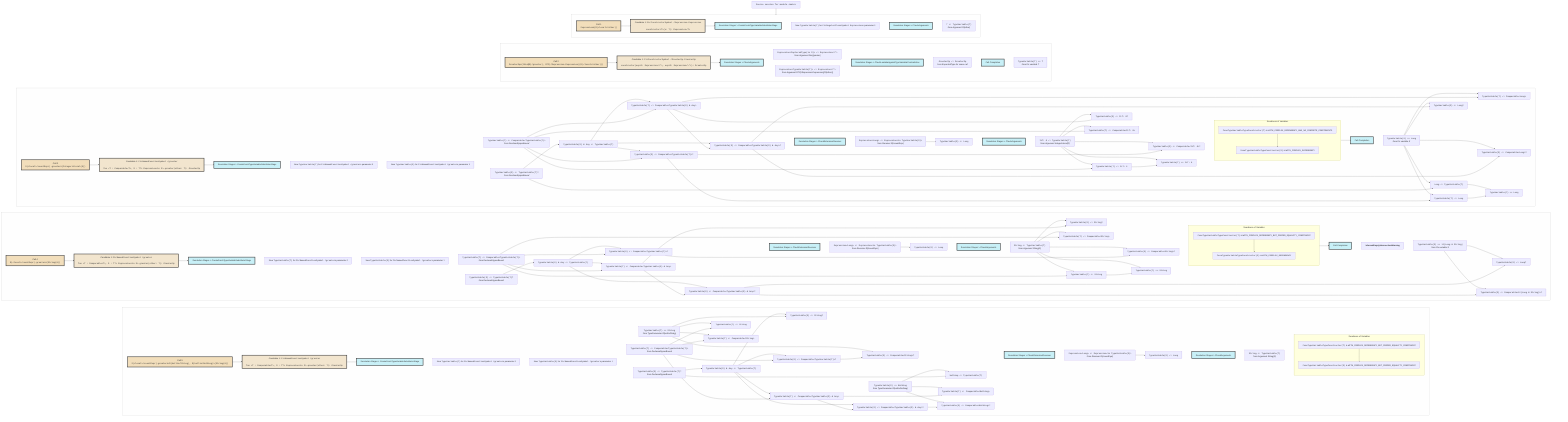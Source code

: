 flowchart TD
    classDef nowrapClass text-align:center,white-space:nowrap;
    classDef callStyle fill:#f2debb,stroke:#333,stroke-width:4px;
    classDef candidateStyle fill:#f2e5ce,stroke:#333,stroke-width:4px;
    classDef stageStyle fill:#c8f0f7,stroke:#333,stroke-width:4px;

    session0["<tt>Source session for module &lt;main></tt>"]
    class session0 nowrapClass;

    session0 --> callGraph78

        subgraph callGraph78["&nbsp;"]
            style callGraph78 fill:#fefefe,stroke:#aeaeae,stroke-width:1px;
            call77["Call 1<br><tt>Expression#(R|&lt;local>/other|)</tt>"]
            class call77 nowrapClass;
            class call77 callStyle;

            call77 --> candidate76

            candidate76["Candidate 1: <tt>FirConstructorSymbol /Expression.Expression</tt><br><br><tt>constructor&lt;T>(x: T): Expression&lt;T></tt>"]
            class candidate76 nowrapClass;
            class candidate76 candidateStyle;

            candidate76 --> stage56

            stage56["Resolution Stages > CreateFreshTypeVariableSubstitutorStage"]
            class stage56 nowrapClass;
            class stage56 stageStyle;

            stage56 ~~~ newVariable57

            newVariable57["New <tt>TypeVariable(T)</tt> for <tt>FirRegularClassSymbol Expression</tt>s parameter 0"]
            class newVariable57 nowrapClass;

            newVariable57 ~~~ stage61

            stage61["Resolution Stages > CheckArguments"]
            class stage61 nowrapClass;
            class stage61 stageStyle;
            constraint62["<tt>T &lt;: TypeVariable(T)</tt><br> <i>from Argument R|<local>/other|</i>"]
            class constraint62 nowrapClass;
            stage61 ~~~ constraint62
        end

        callGraph78 ~~~ callGraph108

        subgraph callGraph108["&nbsp;"]
            style callGraph108 fill:#fefefe,stroke:#aeaeae,stroke-width:1px;
            call107["Call 2<br><tt>GreaterOp#(this@R|/greater|, R?C|/Expression.Expression|(R|&lt;local>/other|))</tt>"]
            class call107 nowrapClass;
            class call107 callStyle;

            call107 --> candidate106

            candidate106["Candidate 1: <tt>FirConstructorSymbol /GreaterOp.GreaterOp</tt><br><br><tt>constructor(expr1: Expression&lt;\*>, expr2: Expression&lt;\*>): GreaterOp</tt>"]
            class candidate106 nowrapClass;
            class candidate106 candidateStyle;

            candidate106 --> stage88

            stage88["Resolution Stages > CheckArguments"]
            class stage88 nowrapClass;
            class stage88 stageStyle;
            constraint89["<tt>Expression&lt;CapturedType(in S)> &lt;: Expression&lt;\*></tt><br> <i>from Argument this|/greater|</i>"]
            class constraint89 nowrapClass;
            stage88 ~~~ constraint89
            constraint90["<tt>Expression&lt;TypeVariable(T)> &lt;: Expression&lt;\*></tt><br> <i>from Argument R?C|/Expression.Expression|(R|<local>/other|)</i>"]
            class constraint90 nowrapClass;
            stage88 ~~~ constraint90

            constraint89 ~~~ stage102
            constraint90 ~~~ stage102

            stage102["Resolution Stages > CheckLambdaAgainstTypeVariableContradiction"]
            class stage102 nowrapClass;
            class stage102 stageStyle;
            constraint103["<tt>GreaterOp &lt;: GreaterOp</tt><br> <i>from ExpectedType for some call</i>"]
            class constraint103 nowrapClass;
            stage102 ~~~ constraint103

            constraint103 ~~~ stage104

            stage104["Call Completion"]
            class stage104 nowrapClass;
            class stage104 stageStyle;
            constraint105["<tt>TypeVariable(T) == T</tt><br> <i>from Fix variable T</i>"]
            class constraint105 nowrapClass;
            stage104 ~~~ constraint105
        end

        callGraph108 ~~~ callGraph178

        subgraph callGraph178["&nbsp;"]
            style callGraph178 fill:#fefefe,stroke:#aeaeae,stroke-width:1px;
            call177["Call 3<br><tt>R|&lt;local>/countExpr|.greater#(IntegerLiteral(0))</tt>"]
            class call177 nowrapClass;
            class call177 callStyle;

            call177 --> candidate176

            candidate176["Candidate 1: <tt>FirNamedFunctionSymbol /greater</tt><br><br><tt>fun &lt;T : Comparable&lt;T>, S : T?> Expression&lt;in S>.greater(other: T): GreaterOp</tt>"]
            class candidate176 nowrapClass;
            class candidate176 candidateStyle;

            candidate176 --> stage132

            stage132["Resolution Stages > CreateFreshTypeVariableSubstitutorStage"]
            class stage132 nowrapClass;
            class stage132 stageStyle;

            stage132 ~~~ newVariable133

            newVariable133["New <tt>TypeVariable(T)</tt> for <tt>FirNamedFunctionSymbol /greater</tt>s parameter 0"]
            class newVariable133 nowrapClass;

            newVariable133 ~~~ newVariable134

            newVariable134["New <tt>TypeVariable(S)</tt> for <tt>FirNamedFunctionSymbol /greater</tt>s parameter 1"]
            class newVariable134 nowrapClass;
            constraint135["<tt>TypeVariable(T) &lt;: Comparable&lt;TypeVariable(T)></tt><br> <i>from DeclaredUpperBound</i>"]
            class constraint135 nowrapClass;
            newVariable134 ~~~ constraint135
            constraint136["<tt>TypeVariable(S) &lt;: TypeVariable(T)?</tt><br> <i>from DeclaredUpperBound</i>"]
            class constraint136 nowrapClass;
            newVariable134 ~~~ constraint136
            constraint137["<tt>TypeVariable(S) &amp; Any &lt;: TypeVariable(T)</tt>"]
            class constraint137 nowrapClass;
            constraint136 --> constraint137
            constraint138["<tt>TypeVariable(S) &lt;: Comparable&lt;TypeVariable(T)>?</tt>"]
            class constraint138 nowrapClass;
            constraint137 --> constraint138
            constraint135 ---> constraint138
            constraint139["<tt>TypeVariable(T) &lt;: Comparable&lt;TypeVariable(S) &amp; Any></tt>"]
            class constraint139 nowrapClass;
            constraint137 --> constraint139
            constraint135 ---> constraint139
            constraint140["<tt>TypeVariable(S) &lt;: Comparable&lt;TypeVariable(S) &amp; Any>?</tt>"]
            class constraint140 nowrapClass;
            constraint137 ---> constraint140
            constraint139 --> constraint140

            constraint138 ~~~~ stage143
            constraint140 ~~~ stage143

            stage143["Resolution Stages > CheckExtensionReceiver"]
            class stage143 nowrapClass;
            class stage143 stageStyle;
            constraint144["<tt>Expression&lt;Long> &lt;: Expression&lt;in TypeVariable(S)></tt><br> <i>from Receiver R|<local>/countExpr|</i>"]
            class constraint144 nowrapClass;
            stage143 ~~~ constraint144
            constraint145["<tt>TypeVariable(S) &lt;: Long</tt>"]
            class constraint145 nowrapClass;
            constraint144 --> constraint145

            constraint145 ~~~ stage146

            stage146["Resolution Stages > CheckArguments"]
            class stage146 nowrapClass;
            class stage146 stageStyle;
            constraint147["<tt>ILT: 0 &lt;: TypeVariable(T)</tt><br> <i>from Argument IntegerLiteral(0)</i>"]
            class constraint147 nowrapClass;
            stage146 ~~~ constraint147
            constraint148["<tt>TypeVariable(T) &lt;: ILT: 0</tt>"]
            class constraint148 nowrapClass;
            constraint147 --> constraint148
            constraint135 --> constraint148
            constraint149["<tt>TypeVariable(S) &lt;: ILT: 0?</tt>"]
            class constraint149 nowrapClass;
            constraint147 --> constraint149
            constraint139 --> constraint149
            constraint150["<tt>TypeVariable(T) &lt;: Comparable&lt;ILT: 0></tt>"]
            class constraint150 nowrapClass;
            constraint147 --> constraint150
            constraint135 --> constraint150
            constraint151["<tt>TypeVariable(S) &lt;: Comparable&lt;ILT: 0>?</tt>"]
            class constraint151 nowrapClass;
            constraint147 ---> constraint151
            constraint138 --> constraint151
            constraint152["<tt>TypeVariable(T) == ILT: 0</tt>"]
            class constraint152 nowrapClass;
            constraint147 ---> constraint152
            constraint148 --> constraint152

            constraint149 ~~~~ readiness167
            constraint150 ~~~~ readiness167
            constraint151 ~~~ readiness167
            constraint152 ~~~ readiness167

            subgraph readiness167["Readiness&nbsp;of&nbsp;Variables"]
                direction TB;
                variableReadiness165["<tt>ConeTypeVariableTypeConstructor(T)</tt> is <tt>WITH_COMPLEX_DEPENDENCY_AND_NO_CONCRETE_CONSTRAINTS</tt>"]
                class variableReadiness165 nowrapClass;

                variableReadiness165 --> variableReadiness166

                variableReadiness166["<tt>ConeTypeVariableTypeConstructor(S)</tt> is <tt>WITH_COMPLEX_DEPENDENCY</tt>"]
                class variableReadiness166 nowrapClass;
            end

            readiness167 --> stage168

            stage168["Call Completion"]
            class stage168 nowrapClass;
            class stage168 stageStyle;
            constraint169["<tt>TypeVariable(S) == Long</tt><br> <i>from Fix variable S</i>"]
            class constraint169 nowrapClass;
            stage168 ~~~ constraint169
            constraint170["<tt>Long &lt;: TypeVariable(T)</tt>"]
            class constraint170 nowrapClass;
            constraint169 --> constraint170
            constraint136 --> constraint170
            constraint171["<tt>TypeVariable(T) &lt;: Long</tt>"]
            class constraint171 nowrapClass;
            constraint169 --> constraint171
            constraint138 --> constraint171
            constraint172["<tt>TypeVariable(S) &lt;: Long?</tt>"]
            class constraint172 nowrapClass;
            constraint169 --> constraint172
            constraint140 --> constraint172
            constraint173["<tt>TypeVariable(T) &lt;: Comparable&lt;Long></tt>"]
            class constraint173 nowrapClass;
            constraint169 ---> constraint173
            constraint139 --> constraint173
            constraint174["<tt>TypeVariable(S) &lt;: Comparable&lt;Long>?</tt>"]
            class constraint174 nowrapClass;
            constraint169 ---> constraint174
            constraint140 --> constraint174
            constraint175["<tt>TypeVariable(T) == Long</tt>"]
            class constraint175 nowrapClass;
            constraint170 --> constraint175
            constraint171 --> constraint175
        end

        callGraph178 ~~~ callGraph245

        subgraph callGraph245["&nbsp;"]
            style callGraph245 fill:#fefefe,stroke:#aeaeae,stroke-width:1px;
            call244["Call 4<br><tt>R|&lt;local>/countExpr|.greater#(String(0))</tt>"]
            class call244 nowrapClass;
            class call244 callStyle;

            call244 --> candidate243

            candidate243["Candidate 1: <tt>FirNamedFunctionSymbol /greater</tt><br><br><tt>fun &lt;T : Comparable&lt;T>, S : T?> Expression&lt;in S>.greater(other: T): GreaterOp</tt>"]
            class candidate243 nowrapClass;
            class candidate243 candidateStyle;

            candidate243 --> stage202

            stage202["Resolution Stages > CreateFreshTypeVariableSubstitutorStage"]
            class stage202 nowrapClass;
            class stage202 stageStyle;

            stage202 ~~~ newVariable203

            newVariable203["New <tt>TypeVariable(T)</tt> for <tt>FirNamedFunctionSymbol /greater</tt>s parameter 0"]
            class newVariable203 nowrapClass;

            newVariable203 ~~~ newVariable204

            newVariable204["New <tt>TypeVariable(S)</tt> for <tt>FirNamedFunctionSymbol /greater</tt>s parameter 1"]
            class newVariable204 nowrapClass;
            constraint205["<tt>TypeVariable(T) &lt;: Comparable&lt;TypeVariable(T)></tt><br> <i>from DeclaredUpperBound</i>"]
            class constraint205 nowrapClass;
            newVariable204 ~~~ constraint205
            constraint206["<tt>TypeVariable(S) &lt;: TypeVariable(T)?</tt><br> <i>from DeclaredUpperBound</i>"]
            class constraint206 nowrapClass;
            newVariable204 ~~~ constraint206
            constraint207["<tt>TypeVariable(S) &amp; Any &lt;: TypeVariable(T)</tt>"]
            class constraint207 nowrapClass;
            constraint206 --> constraint207
            constraint208["<tt>TypeVariable(S) &lt;: Comparable&lt;TypeVariable(T)>?</tt>"]
            class constraint208 nowrapClass;
            constraint207 --> constraint208
            constraint205 ---> constraint208
            constraint209["<tt>TypeVariable(T) &lt;: Comparable&lt;TypeVariable(S) &amp; Any></tt>"]
            class constraint209 nowrapClass;
            constraint207 --> constraint209
            constraint205 ---> constraint209
            constraint210["<tt>TypeVariable(S) &lt;: Comparable&lt;TypeVariable(S) &amp; Any>?</tt>"]
            class constraint210 nowrapClass;
            constraint207 ---> constraint210
            constraint209 --> constraint210

            constraint208 ~~~~ stage213
            constraint210 ~~~ stage213

            stage213["Resolution Stages > CheckExtensionReceiver"]
            class stage213 nowrapClass;
            class stage213 stageStyle;
            constraint214["<tt>Expression&lt;Long> &lt;: Expression&lt;in TypeVariable(S)></tt><br> <i>from Receiver R|<local>/countExpr|</i>"]
            class constraint214 nowrapClass;
            stage213 ~~~ constraint214
            constraint215["<tt>TypeVariable(S) &lt;: Long</tt>"]
            class constraint215 nowrapClass;
            constraint214 --> constraint215

            constraint215 ~~~ stage216

            stage216["Resolution Stages > CheckArguments"]
            class stage216 nowrapClass;
            class stage216 stageStyle;
            constraint217["<tt>String &lt;: TypeVariable(T)</tt><br> <i>from Argument String(0)</i>"]
            class constraint217 nowrapClass;
            stage216 ~~~ constraint217
            constraint218["<tt>TypeVariable(T) &lt;: String</tt>"]
            class constraint218 nowrapClass;
            constraint217 --> constraint218
            constraint205 --> constraint218
            constraint219["<tt>TypeVariable(S) &lt;: String?</tt>"]
            class constraint219 nowrapClass;
            constraint217 --> constraint219
            constraint209 --> constraint219
            constraint220["<tt>TypeVariable(T) &lt;: Comparable&lt;String></tt>"]
            class constraint220 nowrapClass;
            constraint217 --> constraint220
            constraint205 --> constraint220
            constraint221["<tt>TypeVariable(S) &lt;: Comparable&lt;String>?</tt>"]
            class constraint221 nowrapClass;
            constraint217 ---> constraint221
            constraint208 --> constraint221
            constraint222["<tt>TypeVariable(T) == String</tt>"]
            class constraint222 nowrapClass;
            constraint217 ---> constraint222
            constraint218 --> constraint222

            constraint219 ~~~~ readiness237
            constraint220 ~~~~ readiness237
            constraint221 ~~~ readiness237
            constraint222 ~~~ readiness237

            subgraph readiness237["Readiness&nbsp;of&nbsp;Variables"]
                direction TB;
                variableReadiness235["<tt>ConeTypeVariableTypeConstructor(T)</tt> is <tt>WITH_COMPLEX_DEPENDENCY_BUT_PROPER_EQUALITY_CONSTRAINT</tt>"]
                class variableReadiness235 nowrapClass;

                variableReadiness235 --> variableReadiness236

                variableReadiness236["<tt>ConeTypeVariableTypeConstructor(S)</tt> is <tt>WITH_COMPLEX_DEPENDENCY</tt>"]
                class variableReadiness236 nowrapClass;
            end

            readiness237 --> stage238

            stage238["Call Completion"]
            class stage238 nowrapClass;
            class stage238 stageStyle;

            stage238 ~~~ error239

            error239["<b>InferredEmptyIntersectionWarning<b>"]
            class error239 nowrapClass;
            constraint240["<tt>TypeVariable(S) == it(Long &amp; String)</tt><br> <i>from Fix variable S</i>"]
            class constraint240 nowrapClass;
            error239 ~~~ constraint240
            constraint241["<tt>TypeVariable(S) &lt;: Long?</tt>"]
            class constraint241 nowrapClass;
            constraint240 --> constraint241
            constraint210 --> constraint241
            constraint242["<tt>TypeVariable(S) &lt;: Comparable&lt;it(Long &amp; String)>?</tt>"]
            class constraint242 nowrapClass;
            constraint240 --> constraint242
            constraint210 --> constraint242
        end

        callGraph245 ~~~ callGraph312

        subgraph callGraph312["&nbsp;"]
            style callGraph312 fill:#fefefe,stroke:#aeaeae,stroke-width:1px;
            call311["Call 5<br><tt>R|&lt;local>/countExpr|.greater#&lt;R|kotlin/String|, R|kotlin/Nothing|>(String(0))</tt>"]
            class call311 nowrapClass;
            class call311 callStyle;

            call311 --> candidate310

            candidate310["Candidate 1: <tt>FirNamedFunctionSymbol /greater</tt><br><br><tt>fun &lt;T : Comparable&lt;T>, S : T?> Expression&lt;in S>.greater(other: T): GreaterOp</tt>"]
            class candidate310 nowrapClass;
            class candidate310 candidateStyle;

            candidate310 --> stage269

            stage269["Resolution Stages > CreateFreshTypeVariableSubstitutorStage"]
            class stage269 nowrapClass;
            class stage269 stageStyle;

            stage269 ~~~ newVariable270

            newVariable270["New <tt>TypeVariable(T)</tt> for <tt>FirNamedFunctionSymbol /greater</tt>s parameter 0"]
            class newVariable270 nowrapClass;

            newVariable270 ~~~ newVariable271

            newVariable271["New <tt>TypeVariable(S)</tt> for <tt>FirNamedFunctionSymbol /greater</tt>s parameter 1"]
            class newVariable271 nowrapClass;
            constraint272["<tt>TypeVariable(T) &lt;: Comparable&lt;TypeVariable(T)></tt><br> <i>from DeclaredUpperBound</i>"]
            class constraint272 nowrapClass;
            newVariable271 ~~~ constraint272
            constraint273["<tt>TypeVariable(S) &lt;: TypeVariable(T)?</tt><br> <i>from DeclaredUpperBound</i>"]
            class constraint273 nowrapClass;
            newVariable271 ~~~ constraint273
            constraint274["<tt>TypeVariable(S) &amp; Any &lt;: TypeVariable(T)</tt>"]
            class constraint274 nowrapClass;
            constraint273 --> constraint274
            constraint275["<tt>TypeVariable(S) &lt;: Comparable&lt;TypeVariable(T)>?</tt>"]
            class constraint275 nowrapClass;
            constraint274 --> constraint275
            constraint272 ---> constraint275
            constraint276["<tt>TypeVariable(T) &lt;: Comparable&lt;TypeVariable(S) &amp; Any></tt>"]
            class constraint276 nowrapClass;
            constraint274 --> constraint276
            constraint272 ---> constraint276
            constraint277["<tt>TypeVariable(S) &lt;: Comparable&lt;TypeVariable(S) &amp; Any>?</tt>"]
            class constraint277 nowrapClass;
            constraint274 ---> constraint277
            constraint276 --> constraint277
            constraint278["<tt>TypeVariable(T) == String</tt><br> <i>from TypeParameter R|kotlin/String|</i>"]
            class constraint278 nowrapClass;
            newVariable271 ~~~ constraint278
            constraint279["<tt>TypeVariable(S) &lt;: String?</tt>"]
            class constraint279 nowrapClass;
            constraint274 --> constraint279
            constraint278 ---> constraint279
            constraint280["<tt>TypeVariable(T) &lt;: String</tt>"]
            class constraint280 nowrapClass;
            constraint278 --> constraint280
            constraint272 --> constraint280
            constraint281["<tt>TypeVariable(T) &lt;: Comparable&lt;String></tt>"]
            class constraint281 nowrapClass;
            constraint278 --> constraint281
            constraint272 --> constraint281
            constraint282["<tt>TypeVariable(S) &lt;: Comparable&lt;String>?</tt>"]
            class constraint282 nowrapClass;
            constraint278 ----> constraint282
            constraint275 --> constraint282
            constraint283["<tt>TypeVariable(S) == Nothing</tt><br> <i>from TypeParameter R|kotlin/Nothing|</i>"]
            class constraint283 nowrapClass;
            newVariable271 ~~~~~~ constraint283
            constraint284["<tt>Nothing &lt;: TypeVariable(T)</tt>"]
            class constraint284 nowrapClass;
            constraint283 --> constraint284
            constraint273 -----> constraint284
            constraint285["<tt>TypeVariable(T) &lt;: Comparable&lt;Nothing></tt>"]
            class constraint285 nowrapClass;
            constraint283 --> constraint285
            constraint276 ---> constraint285
            constraint286["<tt>TypeVariable(S) &lt;: Comparable&lt;Nothing>?</tt>"]
            class constraint286 nowrapClass;
            constraint283 --> constraint286
            constraint277 --> constraint286

            constraint279 ~~~~~ stage289
            constraint280 ~~~~~~ stage289
            constraint281 ~~~~~~ stage289
            constraint282 ~~~~ stage289
            constraint284 ~~~ stage289
            constraint285 ~~~ stage289
            constraint286 ~~~ stage289

            stage289["Resolution Stages > CheckExtensionReceiver"]
            class stage289 nowrapClass;
            class stage289 stageStyle;
            constraint290["<tt>Expression&lt;Long> &lt;: Expression&lt;in TypeVariable(S)></tt><br> <i>from Receiver R|<local>/countExpr|</i>"]
            class constraint290 nowrapClass;
            stage289 ~~~ constraint290
            constraint291["<tt>TypeVariable(S) &lt;: Long</tt>"]
            class constraint291 nowrapClass;
            constraint290 --> constraint291

            constraint291 ~~~ stage292

            stage292["Resolution Stages > CheckArguments"]
            class stage292 nowrapClass;
            class stage292 stageStyle;
            constraint293["<tt>String &lt;: TypeVariable(T)</tt><br> <i>from Argument String(0)</i>"]
            class constraint293 nowrapClass;
            stage292 ~~~ constraint293

            constraint293 ~~~ readiness308

            subgraph readiness308["Readiness&nbsp;of&nbsp;Variables"]
                direction TB;
                variableReadiness306["<tt>ConeTypeVariableTypeConstructor(T)</tt> is <tt>WITH_COMPLEX_DEPENDENCY_BUT_PROPER_EQUALITY_CONSTRAINT</tt>"]
                class variableReadiness306 nowrapClass;

                variableReadiness306 --> variableReadiness307

                variableReadiness307["<tt>ConeTypeVariableTypeConstructor(S)</tt> is <tt>WITH_COMPLEX_DEPENDENCY_BUT_PROPER_EQUALITY_CONSTRAINT</tt>"]
                class variableReadiness307 nowrapClass;
            end
        end